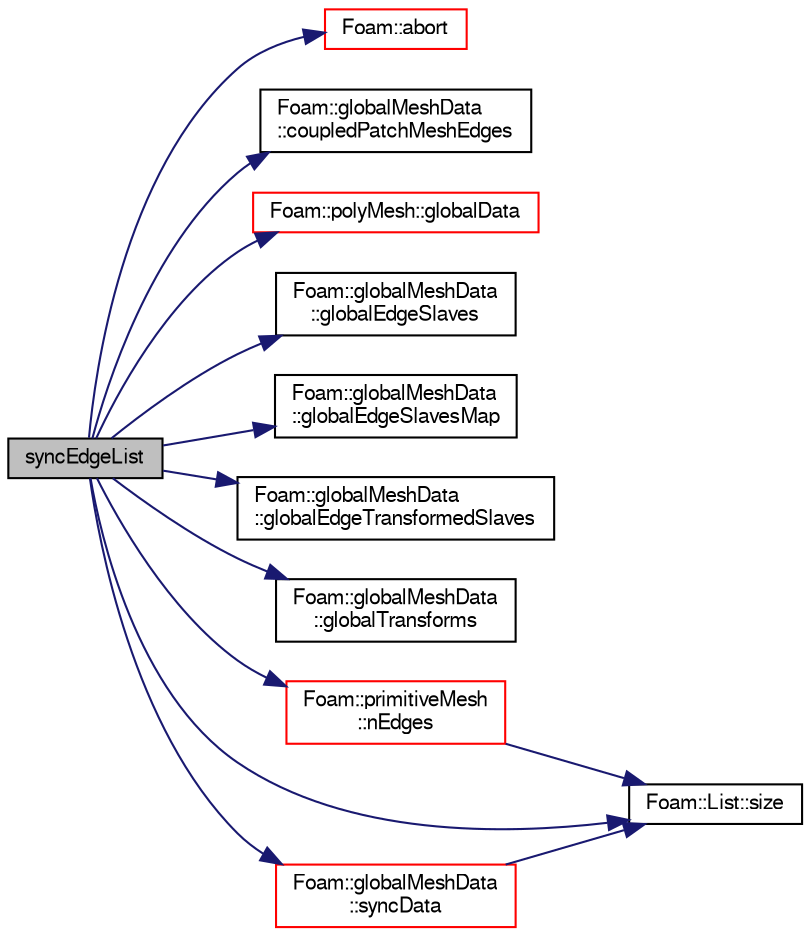 digraph "syncEdgeList"
{
  bgcolor="transparent";
  edge [fontname="FreeSans",fontsize="10",labelfontname="FreeSans",labelfontsize="10"];
  node [fontname="FreeSans",fontsize="10",shape=record];
  rankdir="LR";
  Node1 [label="syncEdgeList",height=0.2,width=0.4,color="black", fillcolor="grey75", style="filled" fontcolor="black"];
  Node1 -> Node2 [color="midnightblue",fontsize="10",style="solid",fontname="FreeSans"];
  Node2 [label="Foam::abort",height=0.2,width=0.4,color="red",URL="$a10237.html#a447107a607d03e417307c203fa5fb44b"];
  Node1 -> Node3 [color="midnightblue",fontsize="10",style="solid",fontname="FreeSans"];
  Node3 [label="Foam::globalMeshData\l::coupledPatchMeshEdges",height=0.2,width=0.4,color="black",URL="$a00908.html#a206c91a48fcb2446ebdd2216f199441f",tooltip="Return map from coupledPatch edges to mesh edges. "];
  Node1 -> Node4 [color="midnightblue",fontsize="10",style="solid",fontname="FreeSans"];
  Node4 [label="Foam::polyMesh::globalData",height=0.2,width=0.4,color="red",URL="$a01861.html#ad152d9d2d71b7bb6ab77c5ef580cb8ee",tooltip="Return parallel info. "];
  Node1 -> Node5 [color="midnightblue",fontsize="10",style="solid",fontname="FreeSans"];
  Node5 [label="Foam::globalMeshData\l::globalEdgeSlaves",height=0.2,width=0.4,color="black",URL="$a00908.html#a2fe434058aaa65022a8f6784f9c20cfa"];
  Node1 -> Node6 [color="midnightblue",fontsize="10",style="solid",fontname="FreeSans"];
  Node6 [label="Foam::globalMeshData\l::globalEdgeSlavesMap",height=0.2,width=0.4,color="black",URL="$a00908.html#a067b1361a138e9d2c68277599f43ebe6"];
  Node1 -> Node7 [color="midnightblue",fontsize="10",style="solid",fontname="FreeSans"];
  Node7 [label="Foam::globalMeshData\l::globalEdgeTransformedSlaves",height=0.2,width=0.4,color="black",URL="$a00908.html#a2c591aed92bccffe0d99b4f1b45a5de0"];
  Node1 -> Node8 [color="midnightblue",fontsize="10",style="solid",fontname="FreeSans"];
  Node8 [label="Foam::globalMeshData\l::globalTransforms",height=0.2,width=0.4,color="black",URL="$a00908.html#a6c50db3dabc2d62e0af8cce92919e697",tooltip="Global transforms numbering. "];
  Node1 -> Node9 [color="midnightblue",fontsize="10",style="solid",fontname="FreeSans"];
  Node9 [label="Foam::primitiveMesh\l::nEdges",height=0.2,width=0.4,color="red",URL="$a01911.html#a1db9478309c639504a743b7b194226f4"];
  Node9 -> Node10 [color="midnightblue",fontsize="10",style="solid",fontname="FreeSans"];
  Node10 [label="Foam::List::size",height=0.2,width=0.4,color="black",URL="$a01325.html#a8a5f6fa29bd4b500caf186f60245b384",tooltip="Override size to be inconsistent with allocated storage. "];
  Node1 -> Node10 [color="midnightblue",fontsize="10",style="solid",fontname="FreeSans"];
  Node1 -> Node11 [color="midnightblue",fontsize="10",style="solid",fontname="FreeSans"];
  Node11 [label="Foam::globalMeshData\l::syncData",height=0.2,width=0.4,color="red",URL="$a00908.html#a81fffc5ec4bfe50dd3ba0a3ca38ee2f1",tooltip="Helper: synchronise data with transforms. "];
  Node11 -> Node10 [color="midnightblue",fontsize="10",style="solid",fontname="FreeSans"];
}
